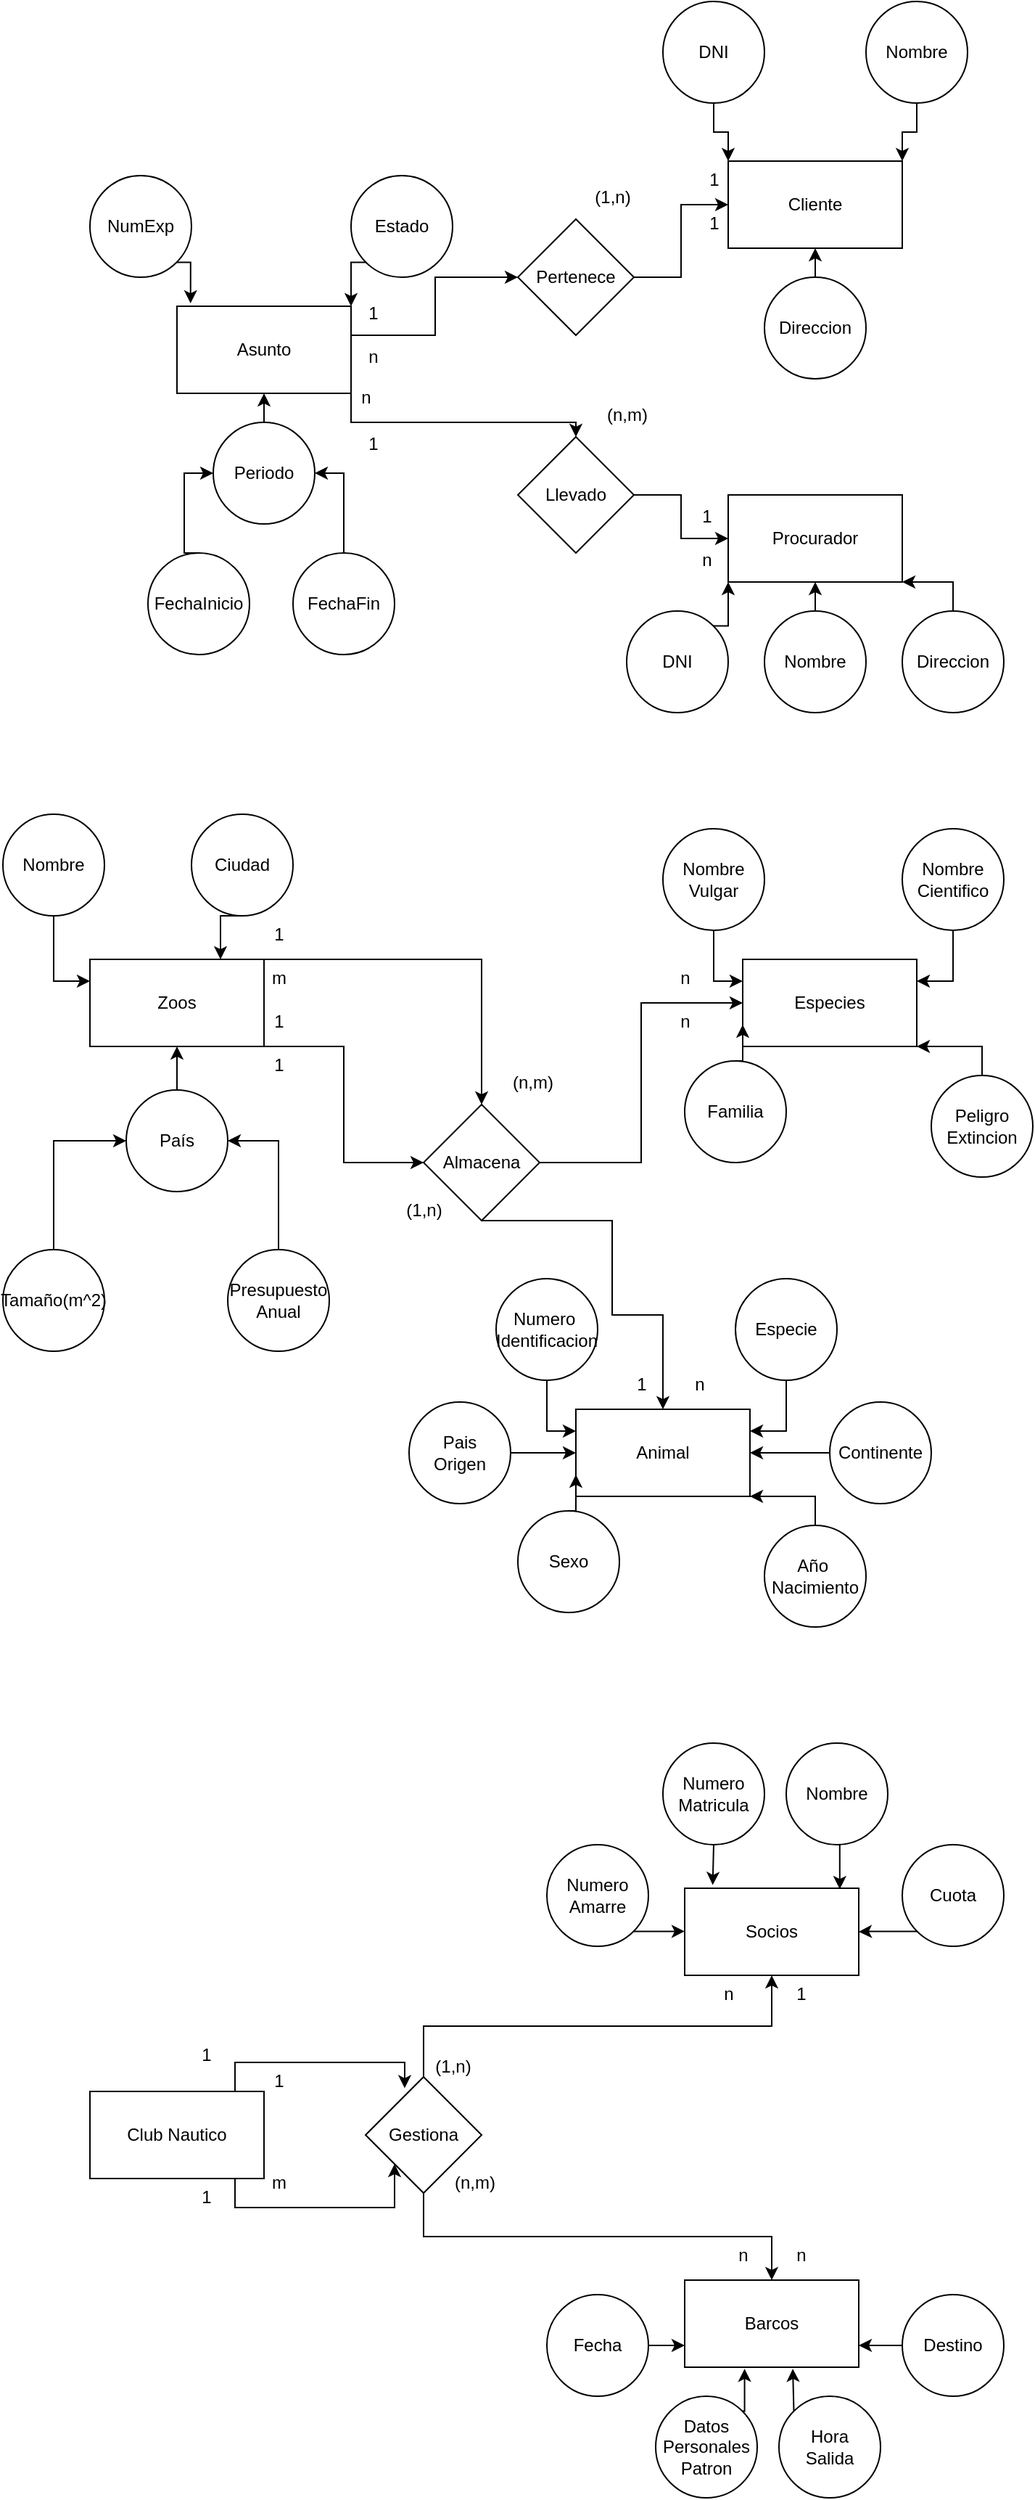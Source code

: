 <mxfile version="24.2.8" type="github">
  <diagram id="R2lEEEUBdFMjLlhIrx00" name="Page-1">
    <mxGraphModel dx="1134" dy="637" grid="1" gridSize="10" guides="1" tooltips="1" connect="1" arrows="1" fold="1" page="1" pageScale="1" pageWidth="850" pageHeight="1100" math="0" shadow="0" extFonts="Permanent Marker^https://fonts.googleapis.com/css?family=Permanent+Marker">
      <root>
        <mxCell id="0" />
        <mxCell id="1" parent="0" />
        <mxCell id="bKb1I-l-ZIBgJFh0W5d2-25" style="edgeStyle=orthogonalEdgeStyle;rounded=0;orthogonalLoop=1;jettySize=auto;html=1;exitX=0;exitY=1;exitDx=0;exitDy=0;entryX=1;entryY=0;entryDx=0;entryDy=0;" edge="1" parent="1" source="bKb1I-l-ZIBgJFh0W5d2-12" target="bKb1I-l-ZIBgJFh0W5d2-16">
          <mxGeometry relative="1" as="geometry" />
        </mxCell>
        <mxCell id="bKb1I-l-ZIBgJFh0W5d2-12" value="Estado" style="ellipse;whiteSpace=wrap;html=1;aspect=fixed;" vertex="1" parent="1">
          <mxGeometry x="270" y="170" width="70" height="70" as="geometry" />
        </mxCell>
        <mxCell id="bKb1I-l-ZIBgJFh0W5d2-13" value="NumExp" style="ellipse;whiteSpace=wrap;html=1;aspect=fixed;" vertex="1" parent="1">
          <mxGeometry x="90" y="170" width="70" height="70" as="geometry" />
        </mxCell>
        <mxCell id="bKb1I-l-ZIBgJFh0W5d2-14" value="FechaFin" style="ellipse;whiteSpace=wrap;html=1;aspect=fixed;" vertex="1" parent="1">
          <mxGeometry x="230" y="430" width="70" height="70" as="geometry" />
        </mxCell>
        <mxCell id="bKb1I-l-ZIBgJFh0W5d2-56" style="edgeStyle=orthogonalEdgeStyle;rounded=0;orthogonalLoop=1;jettySize=auto;html=1;exitX=0.5;exitY=0;exitDx=0;exitDy=0;entryX=0;entryY=0.5;entryDx=0;entryDy=0;" edge="1" parent="1" source="bKb1I-l-ZIBgJFh0W5d2-15" target="bKb1I-l-ZIBgJFh0W5d2-54">
          <mxGeometry relative="1" as="geometry">
            <Array as="points">
              <mxPoint x="155" y="430" />
              <mxPoint x="155" y="375" />
            </Array>
          </mxGeometry>
        </mxCell>
        <mxCell id="bKb1I-l-ZIBgJFh0W5d2-15" value="FechaInicio" style="ellipse;whiteSpace=wrap;html=1;aspect=fixed;" vertex="1" parent="1">
          <mxGeometry x="130" y="430" width="70" height="70" as="geometry" />
        </mxCell>
        <mxCell id="bKb1I-l-ZIBgJFh0W5d2-40" style="edgeStyle=orthogonalEdgeStyle;rounded=0;orthogonalLoop=1;jettySize=auto;html=1;exitX=1;exitY=0.5;exitDx=0;exitDy=0;entryX=0;entryY=0.5;entryDx=0;entryDy=0;" edge="1" parent="1" target="bKb1I-l-ZIBgJFh0W5d2-17">
          <mxGeometry relative="1" as="geometry">
            <mxPoint x="270" y="300.0" as="sourcePoint" />
            <mxPoint x="385.0" y="250.0" as="targetPoint" />
            <Array as="points">
              <mxPoint x="270" y="280" />
              <mxPoint x="328" y="280" />
              <mxPoint x="328" y="240" />
            </Array>
          </mxGeometry>
        </mxCell>
        <mxCell id="bKb1I-l-ZIBgJFh0W5d2-65" style="edgeStyle=orthogonalEdgeStyle;rounded=0;orthogonalLoop=1;jettySize=auto;html=1;exitX=1;exitY=1;exitDx=0;exitDy=0;entryX=0.5;entryY=0;entryDx=0;entryDy=0;" edge="1" parent="1" source="bKb1I-l-ZIBgJFh0W5d2-16" target="bKb1I-l-ZIBgJFh0W5d2-42">
          <mxGeometry relative="1" as="geometry">
            <Array as="points">
              <mxPoint x="270" y="340" />
              <mxPoint x="425" y="340" />
            </Array>
          </mxGeometry>
        </mxCell>
        <mxCell id="bKb1I-l-ZIBgJFh0W5d2-16" value="Asunto" style="rounded=0;whiteSpace=wrap;html=1;" vertex="1" parent="1">
          <mxGeometry x="150" y="260" width="120" height="60" as="geometry" />
        </mxCell>
        <mxCell id="bKb1I-l-ZIBgJFh0W5d2-41" style="edgeStyle=orthogonalEdgeStyle;rounded=0;orthogonalLoop=1;jettySize=auto;html=1;exitX=1;exitY=0.5;exitDx=0;exitDy=0;entryX=0;entryY=0.5;entryDx=0;entryDy=0;" edge="1" parent="1" source="bKb1I-l-ZIBgJFh0W5d2-17" target="bKb1I-l-ZIBgJFh0W5d2-18">
          <mxGeometry relative="1" as="geometry" />
        </mxCell>
        <mxCell id="bKb1I-l-ZIBgJFh0W5d2-17" value="Pertenece" style="rhombus;whiteSpace=wrap;html=1;" vertex="1" parent="1">
          <mxGeometry x="385" y="200" width="80" height="80" as="geometry" />
        </mxCell>
        <mxCell id="bKb1I-l-ZIBgJFh0W5d2-18" value="Cliente" style="rounded=0;whiteSpace=wrap;html=1;" vertex="1" parent="1">
          <mxGeometry x="530" y="160" width="120" height="60" as="geometry" />
        </mxCell>
        <mxCell id="bKb1I-l-ZIBgJFh0W5d2-28" style="edgeStyle=orthogonalEdgeStyle;rounded=0;orthogonalLoop=1;jettySize=auto;html=1;exitX=0.5;exitY=0;exitDx=0;exitDy=0;entryX=0.5;entryY=1;entryDx=0;entryDy=0;" edge="1" parent="1" source="bKb1I-l-ZIBgJFh0W5d2-19" target="bKb1I-l-ZIBgJFh0W5d2-18">
          <mxGeometry relative="1" as="geometry" />
        </mxCell>
        <mxCell id="bKb1I-l-ZIBgJFh0W5d2-19" value="Direccion" style="ellipse;whiteSpace=wrap;html=1;aspect=fixed;" vertex="1" parent="1">
          <mxGeometry x="555" y="240" width="70" height="70" as="geometry" />
        </mxCell>
        <mxCell id="bKb1I-l-ZIBgJFh0W5d2-29" style="edgeStyle=orthogonalEdgeStyle;rounded=0;orthogonalLoop=1;jettySize=auto;html=1;exitX=0.5;exitY=1;exitDx=0;exitDy=0;entryX=1;entryY=0;entryDx=0;entryDy=0;" edge="1" parent="1" source="bKb1I-l-ZIBgJFh0W5d2-20" target="bKb1I-l-ZIBgJFh0W5d2-18">
          <mxGeometry relative="1" as="geometry" />
        </mxCell>
        <mxCell id="bKb1I-l-ZIBgJFh0W5d2-20" value="Nombre" style="ellipse;whiteSpace=wrap;html=1;aspect=fixed;" vertex="1" parent="1">
          <mxGeometry x="625" y="50" width="70" height="70" as="geometry" />
        </mxCell>
        <mxCell id="bKb1I-l-ZIBgJFh0W5d2-30" style="edgeStyle=orthogonalEdgeStyle;rounded=0;orthogonalLoop=1;jettySize=auto;html=1;exitX=0.5;exitY=1;exitDx=0;exitDy=0;entryX=0;entryY=0;entryDx=0;entryDy=0;" edge="1" parent="1" source="bKb1I-l-ZIBgJFh0W5d2-21" target="bKb1I-l-ZIBgJFh0W5d2-18">
          <mxGeometry relative="1" as="geometry" />
        </mxCell>
        <mxCell id="bKb1I-l-ZIBgJFh0W5d2-21" value="DNI" style="ellipse;whiteSpace=wrap;html=1;aspect=fixed;" vertex="1" parent="1">
          <mxGeometry x="485" y="50" width="70" height="70" as="geometry" />
        </mxCell>
        <mxCell id="bKb1I-l-ZIBgJFh0W5d2-22" style="edgeStyle=orthogonalEdgeStyle;rounded=0;orthogonalLoop=1;jettySize=auto;html=1;exitX=1;exitY=1;exitDx=0;exitDy=0;entryX=0.078;entryY=-0.033;entryDx=0;entryDy=0;entryPerimeter=0;" edge="1" parent="1" source="bKb1I-l-ZIBgJFh0W5d2-13" target="bKb1I-l-ZIBgJFh0W5d2-16">
          <mxGeometry relative="1" as="geometry" />
        </mxCell>
        <mxCell id="bKb1I-l-ZIBgJFh0W5d2-45" style="edgeStyle=orthogonalEdgeStyle;rounded=0;orthogonalLoop=1;jettySize=auto;html=1;exitX=1;exitY=0.5;exitDx=0;exitDy=0;entryX=0;entryY=0.5;entryDx=0;entryDy=0;" edge="1" parent="1" source="bKb1I-l-ZIBgJFh0W5d2-42" target="bKb1I-l-ZIBgJFh0W5d2-44">
          <mxGeometry relative="1" as="geometry" />
        </mxCell>
        <mxCell id="bKb1I-l-ZIBgJFh0W5d2-42" value="Llevado" style="rhombus;whiteSpace=wrap;html=1;" vertex="1" parent="1">
          <mxGeometry x="385" y="350" width="80" height="80" as="geometry" />
        </mxCell>
        <mxCell id="bKb1I-l-ZIBgJFh0W5d2-44" value="Procurador" style="rounded=0;whiteSpace=wrap;html=1;" vertex="1" parent="1">
          <mxGeometry x="530" y="390" width="120" height="60" as="geometry" />
        </mxCell>
        <mxCell id="bKb1I-l-ZIBgJFh0W5d2-49" style="edgeStyle=orthogonalEdgeStyle;rounded=0;orthogonalLoop=1;jettySize=auto;html=1;exitX=1;exitY=0;exitDx=0;exitDy=0;entryX=0;entryY=1;entryDx=0;entryDy=0;" edge="1" parent="1" source="bKb1I-l-ZIBgJFh0W5d2-46" target="bKb1I-l-ZIBgJFh0W5d2-44">
          <mxGeometry relative="1" as="geometry" />
        </mxCell>
        <mxCell id="bKb1I-l-ZIBgJFh0W5d2-46" value="DNI" style="ellipse;whiteSpace=wrap;html=1;aspect=fixed;" vertex="1" parent="1">
          <mxGeometry x="460" y="470" width="70" height="70" as="geometry" />
        </mxCell>
        <mxCell id="bKb1I-l-ZIBgJFh0W5d2-50" style="edgeStyle=orthogonalEdgeStyle;rounded=0;orthogonalLoop=1;jettySize=auto;html=1;exitX=0.5;exitY=0;exitDx=0;exitDy=0;entryX=0.5;entryY=1;entryDx=0;entryDy=0;" edge="1" parent="1" source="bKb1I-l-ZIBgJFh0W5d2-47" target="bKb1I-l-ZIBgJFh0W5d2-44">
          <mxGeometry relative="1" as="geometry" />
        </mxCell>
        <mxCell id="bKb1I-l-ZIBgJFh0W5d2-47" value="Nombre" style="ellipse;whiteSpace=wrap;html=1;aspect=fixed;" vertex="1" parent="1">
          <mxGeometry x="555" y="470" width="70" height="70" as="geometry" />
        </mxCell>
        <mxCell id="bKb1I-l-ZIBgJFh0W5d2-52" style="edgeStyle=orthogonalEdgeStyle;rounded=0;orthogonalLoop=1;jettySize=auto;html=1;exitX=0.5;exitY=0;exitDx=0;exitDy=0;entryX=1;entryY=1;entryDx=0;entryDy=0;" edge="1" parent="1" source="bKb1I-l-ZIBgJFh0W5d2-48" target="bKb1I-l-ZIBgJFh0W5d2-44">
          <mxGeometry relative="1" as="geometry" />
        </mxCell>
        <mxCell id="bKb1I-l-ZIBgJFh0W5d2-48" value="Direccion" style="ellipse;whiteSpace=wrap;html=1;aspect=fixed;" vertex="1" parent="1">
          <mxGeometry x="650" y="470" width="70" height="70" as="geometry" />
        </mxCell>
        <mxCell id="bKb1I-l-ZIBgJFh0W5d2-58" style="edgeStyle=orthogonalEdgeStyle;rounded=0;orthogonalLoop=1;jettySize=auto;html=1;exitX=0.5;exitY=0;exitDx=0;exitDy=0;entryX=0.5;entryY=1;entryDx=0;entryDy=0;" edge="1" parent="1" source="bKb1I-l-ZIBgJFh0W5d2-54" target="bKb1I-l-ZIBgJFh0W5d2-16">
          <mxGeometry relative="1" as="geometry" />
        </mxCell>
        <mxCell id="bKb1I-l-ZIBgJFh0W5d2-54" value="Periodo" style="ellipse;whiteSpace=wrap;html=1;aspect=fixed;" vertex="1" parent="1">
          <mxGeometry x="175" y="340" width="70" height="70" as="geometry" />
        </mxCell>
        <mxCell id="bKb1I-l-ZIBgJFh0W5d2-55" style="edgeStyle=orthogonalEdgeStyle;rounded=0;orthogonalLoop=1;jettySize=auto;html=1;exitX=0.5;exitY=0;exitDx=0;exitDy=0;entryX=1;entryY=0.5;entryDx=0;entryDy=0;" edge="1" parent="1" source="bKb1I-l-ZIBgJFh0W5d2-14" target="bKb1I-l-ZIBgJFh0W5d2-54">
          <mxGeometry relative="1" as="geometry" />
        </mxCell>
        <mxCell id="bKb1I-l-ZIBgJFh0W5d2-59" value="1" style="text;html=1;align=center;verticalAlign=middle;resizable=0;points=[];autosize=1;strokeColor=none;fillColor=none;" vertex="1" parent="1">
          <mxGeometry x="270" y="250" width="30" height="30" as="geometry" />
        </mxCell>
        <mxCell id="bKb1I-l-ZIBgJFh0W5d2-60" value="1" style="text;html=1;align=center;verticalAlign=middle;resizable=0;points=[];autosize=1;strokeColor=none;fillColor=none;" vertex="1" parent="1">
          <mxGeometry x="505" y="158" width="30" height="30" as="geometry" />
        </mxCell>
        <mxCell id="bKb1I-l-ZIBgJFh0W5d2-61" value="1" style="text;html=1;align=center;verticalAlign=middle;resizable=0;points=[];autosize=1;strokeColor=none;fillColor=none;" vertex="1" parent="1">
          <mxGeometry x="270" y="340" width="30" height="30" as="geometry" />
        </mxCell>
        <mxCell id="bKb1I-l-ZIBgJFh0W5d2-62" value="n" style="text;html=1;align=center;verticalAlign=middle;resizable=0;points=[];autosize=1;strokeColor=none;fillColor=none;" vertex="1" parent="1">
          <mxGeometry x="500" y="420" width="30" height="30" as="geometry" />
        </mxCell>
        <mxCell id="bKb1I-l-ZIBgJFh0W5d2-67" value="1" style="text;html=1;align=center;verticalAlign=middle;resizable=0;points=[];autosize=1;strokeColor=none;fillColor=none;" vertex="1" parent="1">
          <mxGeometry x="500" y="390" width="30" height="30" as="geometry" />
        </mxCell>
        <mxCell id="bKb1I-l-ZIBgJFh0W5d2-68" value="n" style="text;html=1;align=center;verticalAlign=middle;resizable=0;points=[];autosize=1;strokeColor=none;fillColor=none;" vertex="1" parent="1">
          <mxGeometry x="265" y="308" width="30" height="30" as="geometry" />
        </mxCell>
        <mxCell id="bKb1I-l-ZIBgJFh0W5d2-69" value="(n,m)" style="text;html=1;align=center;verticalAlign=middle;resizable=0;points=[];autosize=1;strokeColor=none;fillColor=none;" vertex="1" parent="1">
          <mxGeometry x="435" y="320" width="50" height="30" as="geometry" />
        </mxCell>
        <mxCell id="bKb1I-l-ZIBgJFh0W5d2-71" value="1" style="text;html=1;align=center;verticalAlign=middle;resizable=0;points=[];autosize=1;strokeColor=none;fillColor=none;" vertex="1" parent="1">
          <mxGeometry x="505" y="188" width="30" height="30" as="geometry" />
        </mxCell>
        <mxCell id="bKb1I-l-ZIBgJFh0W5d2-73" value="n" style="text;html=1;align=center;verticalAlign=middle;resizable=0;points=[];autosize=1;strokeColor=none;fillColor=none;" vertex="1" parent="1">
          <mxGeometry x="270" y="280" width="30" height="30" as="geometry" />
        </mxCell>
        <mxCell id="bKb1I-l-ZIBgJFh0W5d2-74" value="(1,n)" style="text;html=1;align=center;verticalAlign=middle;resizable=0;points=[];autosize=1;strokeColor=none;fillColor=none;" vertex="1" parent="1">
          <mxGeometry x="425" y="170" width="50" height="30" as="geometry" />
        </mxCell>
        <mxCell id="bKb1I-l-ZIBgJFh0W5d2-98" style="edgeStyle=orthogonalEdgeStyle;rounded=0;orthogonalLoop=1;jettySize=auto;html=1;exitX=1;exitY=0.5;exitDx=0;exitDy=0;entryX=0.5;entryY=0;entryDx=0;entryDy=0;" edge="1" parent="1" target="bKb1I-l-ZIBgJFh0W5d2-87">
          <mxGeometry relative="1" as="geometry">
            <mxPoint x="210" y="720" as="sourcePoint" />
            <mxPoint x="360" y="790" as="targetPoint" />
            <Array as="points">
              <mxPoint x="210" y="710" />
              <mxPoint x="360" y="710" />
            </Array>
          </mxGeometry>
        </mxCell>
        <mxCell id="bKb1I-l-ZIBgJFh0W5d2-109" style="edgeStyle=orthogonalEdgeStyle;rounded=0;orthogonalLoop=1;jettySize=auto;html=1;exitX=1;exitY=0.75;exitDx=0;exitDy=0;entryX=0;entryY=0.5;entryDx=0;entryDy=0;" edge="1" parent="1" target="bKb1I-l-ZIBgJFh0W5d2-87">
          <mxGeometry relative="1" as="geometry">
            <mxPoint x="210" y="770" as="sourcePoint" />
            <mxPoint x="340" y="845" as="targetPoint" />
            <Array as="points">
              <mxPoint x="265" y="770" />
              <mxPoint x="265" y="850" />
            </Array>
          </mxGeometry>
        </mxCell>
        <mxCell id="bKb1I-l-ZIBgJFh0W5d2-75" value="Zoos" style="rounded=0;whiteSpace=wrap;html=1;" vertex="1" parent="1">
          <mxGeometry x="90" y="710" width="120" height="60" as="geometry" />
        </mxCell>
        <mxCell id="bKb1I-l-ZIBgJFh0W5d2-82" style="edgeStyle=orthogonalEdgeStyle;rounded=0;orthogonalLoop=1;jettySize=auto;html=1;exitX=0.5;exitY=0;exitDx=0;exitDy=0;entryX=0.5;entryY=1;entryDx=0;entryDy=0;" edge="1" parent="1" source="bKb1I-l-ZIBgJFh0W5d2-77" target="bKb1I-l-ZIBgJFh0W5d2-75">
          <mxGeometry relative="1" as="geometry" />
        </mxCell>
        <mxCell id="bKb1I-l-ZIBgJFh0W5d2-77" value="País" style="ellipse;whiteSpace=wrap;html=1;aspect=fixed;" vertex="1" parent="1">
          <mxGeometry x="115" y="800" width="70" height="70" as="geometry" />
        </mxCell>
        <mxCell id="bKb1I-l-ZIBgJFh0W5d2-84" style="edgeStyle=orthogonalEdgeStyle;rounded=0;orthogonalLoop=1;jettySize=auto;html=1;exitX=0.5;exitY=0;exitDx=0;exitDy=0;entryX=0;entryY=0.5;entryDx=0;entryDy=0;" edge="1" parent="1" source="bKb1I-l-ZIBgJFh0W5d2-78" target="bKb1I-l-ZIBgJFh0W5d2-77">
          <mxGeometry relative="1" as="geometry" />
        </mxCell>
        <mxCell id="bKb1I-l-ZIBgJFh0W5d2-78" value="Tamaño(m^2)" style="ellipse;whiteSpace=wrap;html=1;aspect=fixed;" vertex="1" parent="1">
          <mxGeometry x="30" y="910" width="70" height="70" as="geometry" />
        </mxCell>
        <mxCell id="bKb1I-l-ZIBgJFh0W5d2-85" style="edgeStyle=orthogonalEdgeStyle;rounded=0;orthogonalLoop=1;jettySize=auto;html=1;exitX=0.5;exitY=1;exitDx=0;exitDy=0;entryX=0;entryY=0.25;entryDx=0;entryDy=0;" edge="1" parent="1" source="bKb1I-l-ZIBgJFh0W5d2-79" target="bKb1I-l-ZIBgJFh0W5d2-75">
          <mxGeometry relative="1" as="geometry" />
        </mxCell>
        <mxCell id="bKb1I-l-ZIBgJFh0W5d2-79" value="Nombre" style="ellipse;whiteSpace=wrap;html=1;aspect=fixed;" vertex="1" parent="1">
          <mxGeometry x="30" y="610" width="70" height="70" as="geometry" />
        </mxCell>
        <mxCell id="bKb1I-l-ZIBgJFh0W5d2-111" style="edgeStyle=orthogonalEdgeStyle;rounded=0;orthogonalLoop=1;jettySize=auto;html=1;exitX=0.5;exitY=1;exitDx=0;exitDy=0;entryX=0.75;entryY=0;entryDx=0;entryDy=0;" edge="1" parent="1" source="bKb1I-l-ZIBgJFh0W5d2-80" target="bKb1I-l-ZIBgJFh0W5d2-75">
          <mxGeometry relative="1" as="geometry" />
        </mxCell>
        <mxCell id="bKb1I-l-ZIBgJFh0W5d2-80" value="Ciudad" style="ellipse;whiteSpace=wrap;html=1;aspect=fixed;" vertex="1" parent="1">
          <mxGeometry x="160" y="610" width="70" height="70" as="geometry" />
        </mxCell>
        <mxCell id="bKb1I-l-ZIBgJFh0W5d2-83" style="edgeStyle=orthogonalEdgeStyle;rounded=0;orthogonalLoop=1;jettySize=auto;html=1;exitX=0.5;exitY=0;exitDx=0;exitDy=0;entryX=1;entryY=0.5;entryDx=0;entryDy=0;" edge="1" parent="1" source="bKb1I-l-ZIBgJFh0W5d2-81" target="bKb1I-l-ZIBgJFh0W5d2-77">
          <mxGeometry relative="1" as="geometry" />
        </mxCell>
        <mxCell id="bKb1I-l-ZIBgJFh0W5d2-81" value="Presupuesto&lt;div&gt;Anual&lt;/div&gt;" style="ellipse;whiteSpace=wrap;html=1;aspect=fixed;" vertex="1" parent="1">
          <mxGeometry x="185" y="910" width="70" height="70" as="geometry" />
        </mxCell>
        <mxCell id="bKb1I-l-ZIBgJFh0W5d2-99" style="edgeStyle=orthogonalEdgeStyle;rounded=0;orthogonalLoop=1;jettySize=auto;html=1;exitX=1;exitY=0.5;exitDx=0;exitDy=0;entryX=0;entryY=0.5;entryDx=0;entryDy=0;" edge="1" parent="1" source="bKb1I-l-ZIBgJFh0W5d2-87" target="bKb1I-l-ZIBgJFh0W5d2-88">
          <mxGeometry relative="1" as="geometry" />
        </mxCell>
        <mxCell id="bKb1I-l-ZIBgJFh0W5d2-112" style="edgeStyle=orthogonalEdgeStyle;rounded=0;orthogonalLoop=1;jettySize=auto;html=1;exitX=0.5;exitY=1;exitDx=0;exitDy=0;entryX=0.5;entryY=0;entryDx=0;entryDy=0;" edge="1" parent="1" source="bKb1I-l-ZIBgJFh0W5d2-87" target="bKb1I-l-ZIBgJFh0W5d2-100">
          <mxGeometry relative="1" as="geometry">
            <Array as="points">
              <mxPoint x="450" y="890" />
              <mxPoint x="450" y="955" />
              <mxPoint x="485" y="955" />
            </Array>
          </mxGeometry>
        </mxCell>
        <mxCell id="bKb1I-l-ZIBgJFh0W5d2-87" value="Almacena" style="rhombus;whiteSpace=wrap;html=1;" vertex="1" parent="1">
          <mxGeometry x="320" y="810" width="80" height="80" as="geometry" />
        </mxCell>
        <mxCell id="bKb1I-l-ZIBgJFh0W5d2-88" value="Especies" style="rounded=0;whiteSpace=wrap;html=1;" vertex="1" parent="1">
          <mxGeometry x="540" y="710" width="120" height="60" as="geometry" />
        </mxCell>
        <mxCell id="bKb1I-l-ZIBgJFh0W5d2-95" style="edgeStyle=orthogonalEdgeStyle;rounded=0;orthogonalLoop=1;jettySize=auto;html=1;exitX=0.5;exitY=0;exitDx=0;exitDy=0;entryX=1;entryY=1;entryDx=0;entryDy=0;" edge="1" parent="1" source="bKb1I-l-ZIBgJFh0W5d2-89" target="bKb1I-l-ZIBgJFh0W5d2-88">
          <mxGeometry relative="1" as="geometry" />
        </mxCell>
        <mxCell id="bKb1I-l-ZIBgJFh0W5d2-89" value="Peligro&lt;div&gt;Extincion&lt;/div&gt;" style="ellipse;whiteSpace=wrap;html=1;aspect=fixed;" vertex="1" parent="1">
          <mxGeometry x="670" y="790" width="70" height="70" as="geometry" />
        </mxCell>
        <mxCell id="bKb1I-l-ZIBgJFh0W5d2-96" style="edgeStyle=orthogonalEdgeStyle;rounded=0;orthogonalLoop=1;jettySize=auto;html=1;exitX=0.5;exitY=0;exitDx=0;exitDy=0;entryX=0;entryY=0.75;entryDx=0;entryDy=0;" edge="1" parent="1" source="bKb1I-l-ZIBgJFh0W5d2-90" target="bKb1I-l-ZIBgJFh0W5d2-88">
          <mxGeometry relative="1" as="geometry" />
        </mxCell>
        <mxCell id="bKb1I-l-ZIBgJFh0W5d2-90" value="Familia" style="ellipse;whiteSpace=wrap;html=1;aspect=fixed;" vertex="1" parent="1">
          <mxGeometry x="500" y="780" width="70" height="70" as="geometry" />
        </mxCell>
        <mxCell id="bKb1I-l-ZIBgJFh0W5d2-94" style="edgeStyle=orthogonalEdgeStyle;rounded=0;orthogonalLoop=1;jettySize=auto;html=1;exitX=0.5;exitY=1;exitDx=0;exitDy=0;entryX=1;entryY=0.25;entryDx=0;entryDy=0;" edge="1" parent="1" source="bKb1I-l-ZIBgJFh0W5d2-91" target="bKb1I-l-ZIBgJFh0W5d2-88">
          <mxGeometry relative="1" as="geometry" />
        </mxCell>
        <mxCell id="bKb1I-l-ZIBgJFh0W5d2-91" value="Nombre&lt;div&gt;Cientifico&lt;/div&gt;" style="ellipse;whiteSpace=wrap;html=1;aspect=fixed;" vertex="1" parent="1">
          <mxGeometry x="650" y="620" width="70" height="70" as="geometry" />
        </mxCell>
        <mxCell id="bKb1I-l-ZIBgJFh0W5d2-93" style="edgeStyle=orthogonalEdgeStyle;rounded=0;orthogonalLoop=1;jettySize=auto;html=1;exitX=0.5;exitY=1;exitDx=0;exitDy=0;entryX=0;entryY=0.25;entryDx=0;entryDy=0;" edge="1" parent="1" source="bKb1I-l-ZIBgJFh0W5d2-92" target="bKb1I-l-ZIBgJFh0W5d2-88">
          <mxGeometry relative="1" as="geometry" />
        </mxCell>
        <mxCell id="bKb1I-l-ZIBgJFh0W5d2-92" value="Nombre&lt;div&gt;Vulgar&lt;/div&gt;" style="ellipse;whiteSpace=wrap;html=1;aspect=fixed;" vertex="1" parent="1">
          <mxGeometry x="485" y="620" width="70" height="70" as="geometry" />
        </mxCell>
        <mxCell id="bKb1I-l-ZIBgJFh0W5d2-100" value="Animal" style="rounded=0;whiteSpace=wrap;html=1;" vertex="1" parent="1">
          <mxGeometry x="425" y="1020" width="120" height="60" as="geometry" />
        </mxCell>
        <mxCell id="bKb1I-l-ZIBgJFh0W5d2-101" style="edgeStyle=orthogonalEdgeStyle;rounded=0;orthogonalLoop=1;jettySize=auto;html=1;exitX=0.5;exitY=0;exitDx=0;exitDy=0;entryX=1;entryY=1;entryDx=0;entryDy=0;" edge="1" parent="1" source="bKb1I-l-ZIBgJFh0W5d2-102" target="bKb1I-l-ZIBgJFh0W5d2-100">
          <mxGeometry relative="1" as="geometry" />
        </mxCell>
        <mxCell id="bKb1I-l-ZIBgJFh0W5d2-102" value="Año&amp;nbsp;&lt;div&gt;Nacimiento&lt;/div&gt;" style="ellipse;whiteSpace=wrap;html=1;aspect=fixed;" vertex="1" parent="1">
          <mxGeometry x="555" y="1100" width="70" height="70" as="geometry" />
        </mxCell>
        <mxCell id="bKb1I-l-ZIBgJFh0W5d2-103" style="edgeStyle=orthogonalEdgeStyle;rounded=0;orthogonalLoop=1;jettySize=auto;html=1;exitX=0.5;exitY=0;exitDx=0;exitDy=0;entryX=0;entryY=0.75;entryDx=0;entryDy=0;" edge="1" parent="1" source="bKb1I-l-ZIBgJFh0W5d2-104" target="bKb1I-l-ZIBgJFh0W5d2-100">
          <mxGeometry relative="1" as="geometry" />
        </mxCell>
        <mxCell id="bKb1I-l-ZIBgJFh0W5d2-104" value="Sexo" style="ellipse;whiteSpace=wrap;html=1;aspect=fixed;" vertex="1" parent="1">
          <mxGeometry x="385" y="1090" width="70" height="70" as="geometry" />
        </mxCell>
        <mxCell id="bKb1I-l-ZIBgJFh0W5d2-105" style="edgeStyle=orthogonalEdgeStyle;rounded=0;orthogonalLoop=1;jettySize=auto;html=1;exitX=0.5;exitY=1;exitDx=0;exitDy=0;entryX=1;entryY=0.25;entryDx=0;entryDy=0;" edge="1" parent="1" source="bKb1I-l-ZIBgJFh0W5d2-106" target="bKb1I-l-ZIBgJFh0W5d2-100">
          <mxGeometry relative="1" as="geometry" />
        </mxCell>
        <mxCell id="bKb1I-l-ZIBgJFh0W5d2-106" value="Especie" style="ellipse;whiteSpace=wrap;html=1;aspect=fixed;" vertex="1" parent="1">
          <mxGeometry x="535" y="930" width="70" height="70" as="geometry" />
        </mxCell>
        <mxCell id="bKb1I-l-ZIBgJFh0W5d2-107" style="edgeStyle=orthogonalEdgeStyle;rounded=0;orthogonalLoop=1;jettySize=auto;html=1;exitX=0.5;exitY=1;exitDx=0;exitDy=0;entryX=0;entryY=0.25;entryDx=0;entryDy=0;" edge="1" parent="1" source="bKb1I-l-ZIBgJFh0W5d2-108" target="bKb1I-l-ZIBgJFh0W5d2-100">
          <mxGeometry relative="1" as="geometry" />
        </mxCell>
        <mxCell id="bKb1I-l-ZIBgJFh0W5d2-108" value="Numero&amp;nbsp;&lt;div&gt;Identificacion&lt;/div&gt;" style="ellipse;whiteSpace=wrap;html=1;aspect=fixed;" vertex="1" parent="1">
          <mxGeometry x="370" y="930" width="70" height="70" as="geometry" />
        </mxCell>
        <mxCell id="bKb1I-l-ZIBgJFh0W5d2-116" style="edgeStyle=orthogonalEdgeStyle;rounded=0;orthogonalLoop=1;jettySize=auto;html=1;exitX=0;exitY=0.5;exitDx=0;exitDy=0;entryX=1;entryY=0.5;entryDx=0;entryDy=0;" edge="1" parent="1" source="bKb1I-l-ZIBgJFh0W5d2-113" target="bKb1I-l-ZIBgJFh0W5d2-100">
          <mxGeometry relative="1" as="geometry" />
        </mxCell>
        <mxCell id="bKb1I-l-ZIBgJFh0W5d2-113" value="Continente" style="ellipse;whiteSpace=wrap;html=1;aspect=fixed;" vertex="1" parent="1">
          <mxGeometry x="600" y="1015" width="70" height="70" as="geometry" />
        </mxCell>
        <mxCell id="bKb1I-l-ZIBgJFh0W5d2-115" style="edgeStyle=orthogonalEdgeStyle;rounded=0;orthogonalLoop=1;jettySize=auto;html=1;exitX=1;exitY=0.5;exitDx=0;exitDy=0;" edge="1" parent="1" source="bKb1I-l-ZIBgJFh0W5d2-114" target="bKb1I-l-ZIBgJFh0W5d2-100">
          <mxGeometry relative="1" as="geometry" />
        </mxCell>
        <mxCell id="bKb1I-l-ZIBgJFh0W5d2-114" value="Pais&lt;div&gt;Origen&lt;/div&gt;" style="ellipse;whiteSpace=wrap;html=1;aspect=fixed;" vertex="1" parent="1">
          <mxGeometry x="310" y="1015" width="70" height="70" as="geometry" />
        </mxCell>
        <mxCell id="bKb1I-l-ZIBgJFh0W5d2-144" style="edgeStyle=orthogonalEdgeStyle;rounded=0;orthogonalLoop=1;jettySize=auto;html=1;exitX=1;exitY=1;exitDx=0;exitDy=0;entryX=0;entryY=1;entryDx=0;entryDy=0;" edge="1" parent="1" source="bKb1I-l-ZIBgJFh0W5d2-117" target="bKb1I-l-ZIBgJFh0W5d2-129">
          <mxGeometry relative="1" as="geometry">
            <Array as="points">
              <mxPoint x="190" y="1550" />
              <mxPoint x="190" y="1570" />
              <mxPoint x="300" y="1570" />
            </Array>
          </mxGeometry>
        </mxCell>
        <mxCell id="bKb1I-l-ZIBgJFh0W5d2-117" value="Club Nautico" style="rounded=0;whiteSpace=wrap;html=1;" vertex="1" parent="1">
          <mxGeometry x="90" y="1490" width="120" height="60" as="geometry" />
        </mxCell>
        <mxCell id="bKb1I-l-ZIBgJFh0W5d2-118" value="1" style="text;html=1;align=center;verticalAlign=middle;resizable=0;points=[];autosize=1;strokeColor=none;fillColor=none;" vertex="1" parent="1">
          <mxGeometry x="205" y="738" width="30" height="30" as="geometry" />
        </mxCell>
        <mxCell id="bKb1I-l-ZIBgJFh0W5d2-119" value="n" style="text;html=1;align=center;verticalAlign=middle;resizable=0;points=[];autosize=1;strokeColor=none;fillColor=none;" vertex="1" parent="1">
          <mxGeometry x="495" y="988" width="30" height="30" as="geometry" />
        </mxCell>
        <mxCell id="bKb1I-l-ZIBgJFh0W5d2-120" value="1" style="text;html=1;align=center;verticalAlign=middle;resizable=0;points=[];autosize=1;strokeColor=none;fillColor=none;" vertex="1" parent="1">
          <mxGeometry x="455" y="988" width="30" height="30" as="geometry" />
        </mxCell>
        <mxCell id="bKb1I-l-ZIBgJFh0W5d2-121" value="1" style="text;html=1;align=center;verticalAlign=middle;resizable=0;points=[];autosize=1;strokeColor=none;fillColor=none;" vertex="1" parent="1">
          <mxGeometry x="205" y="768" width="30" height="30" as="geometry" />
        </mxCell>
        <mxCell id="bKb1I-l-ZIBgJFh0W5d2-122" value="1" style="text;html=1;align=center;verticalAlign=middle;resizable=0;points=[];autosize=1;strokeColor=none;fillColor=none;" vertex="1" parent="1">
          <mxGeometry x="205" y="678" width="30" height="30" as="geometry" />
        </mxCell>
        <mxCell id="bKb1I-l-ZIBgJFh0W5d2-123" value="n" style="text;html=1;align=center;verticalAlign=middle;resizable=0;points=[];autosize=1;strokeColor=none;fillColor=none;" vertex="1" parent="1">
          <mxGeometry x="485" y="708" width="30" height="30" as="geometry" />
        </mxCell>
        <mxCell id="bKb1I-l-ZIBgJFh0W5d2-124" value="n" style="text;html=1;align=center;verticalAlign=middle;resizable=0;points=[];autosize=1;strokeColor=none;fillColor=none;" vertex="1" parent="1">
          <mxGeometry x="485" y="738" width="30" height="30" as="geometry" />
        </mxCell>
        <mxCell id="bKb1I-l-ZIBgJFh0W5d2-125" value="m" style="text;html=1;align=center;verticalAlign=middle;resizable=0;points=[];autosize=1;strokeColor=none;fillColor=none;" vertex="1" parent="1">
          <mxGeometry x="205" y="708" width="30" height="30" as="geometry" />
        </mxCell>
        <mxCell id="bKb1I-l-ZIBgJFh0W5d2-126" value="(n,m)" style="text;html=1;align=center;verticalAlign=middle;resizable=0;points=[];autosize=1;strokeColor=none;fillColor=none;" vertex="1" parent="1">
          <mxGeometry x="370" y="780" width="50" height="30" as="geometry" />
        </mxCell>
        <mxCell id="bKb1I-l-ZIBgJFh0W5d2-127" value="(1,n)" style="text;html=1;align=center;verticalAlign=middle;resizable=0;points=[];autosize=1;strokeColor=none;fillColor=none;" vertex="1" parent="1">
          <mxGeometry x="295" y="868" width="50" height="30" as="geometry" />
        </mxCell>
        <mxCell id="bKb1I-l-ZIBgJFh0W5d2-128" value="Numero&lt;div&gt;Matricula&lt;/div&gt;" style="ellipse;whiteSpace=wrap;html=1;aspect=fixed;" vertex="1" parent="1">
          <mxGeometry x="485" y="1250" width="70" height="70" as="geometry" />
        </mxCell>
        <mxCell id="bKb1I-l-ZIBgJFh0W5d2-137" style="edgeStyle=orthogonalEdgeStyle;rounded=0;orthogonalLoop=1;jettySize=auto;html=1;exitX=0.5;exitY=1;exitDx=0;exitDy=0;entryX=0.5;entryY=0;entryDx=0;entryDy=0;" edge="1" parent="1" source="bKb1I-l-ZIBgJFh0W5d2-129" target="bKb1I-l-ZIBgJFh0W5d2-135">
          <mxGeometry relative="1" as="geometry" />
        </mxCell>
        <mxCell id="bKb1I-l-ZIBgJFh0W5d2-138" style="edgeStyle=orthogonalEdgeStyle;rounded=0;orthogonalLoop=1;jettySize=auto;html=1;exitX=0.5;exitY=0;exitDx=0;exitDy=0;entryX=0.5;entryY=1;entryDx=0;entryDy=0;" edge="1" parent="1" source="bKb1I-l-ZIBgJFh0W5d2-129" target="bKb1I-l-ZIBgJFh0W5d2-130">
          <mxGeometry relative="1" as="geometry" />
        </mxCell>
        <mxCell id="bKb1I-l-ZIBgJFh0W5d2-129" value="Gestiona" style="rhombus;whiteSpace=wrap;html=1;" vertex="1" parent="1">
          <mxGeometry x="280" y="1480" width="80" height="80" as="geometry" />
        </mxCell>
        <mxCell id="bKb1I-l-ZIBgJFh0W5d2-130" value="Socios" style="rounded=0;whiteSpace=wrap;html=1;" vertex="1" parent="1">
          <mxGeometry x="500" y="1350" width="120" height="60" as="geometry" />
        </mxCell>
        <mxCell id="bKb1I-l-ZIBgJFh0W5d2-133" value="Nombre" style="ellipse;whiteSpace=wrap;html=1;aspect=fixed;" vertex="1" parent="1">
          <mxGeometry x="570" y="1250" width="70" height="70" as="geometry" />
        </mxCell>
        <mxCell id="bKb1I-l-ZIBgJFh0W5d2-135" value="Barcos" style="rounded=0;whiteSpace=wrap;html=1;" vertex="1" parent="1">
          <mxGeometry x="500" y="1620" width="120" height="60" as="geometry" />
        </mxCell>
        <mxCell id="bKb1I-l-ZIBgJFh0W5d2-143" style="edgeStyle=orthogonalEdgeStyle;rounded=0;orthogonalLoop=1;jettySize=auto;html=1;exitX=1;exitY=0;exitDx=0;exitDy=0;entryX=0.337;entryY=0.097;entryDx=0;entryDy=0;entryPerimeter=0;" edge="1" parent="1" source="bKb1I-l-ZIBgJFh0W5d2-117" target="bKb1I-l-ZIBgJFh0W5d2-129">
          <mxGeometry relative="1" as="geometry">
            <Array as="points">
              <mxPoint x="190" y="1490" />
              <mxPoint x="190" y="1470" />
              <mxPoint x="307" y="1470" />
            </Array>
          </mxGeometry>
        </mxCell>
        <mxCell id="bKb1I-l-ZIBgJFh0W5d2-153" style="edgeStyle=orthogonalEdgeStyle;rounded=0;orthogonalLoop=1;jettySize=auto;html=1;exitX=1;exitY=1;exitDx=0;exitDy=0;entryX=0;entryY=0.5;entryDx=0;entryDy=0;" edge="1" parent="1" source="bKb1I-l-ZIBgJFh0W5d2-146" target="bKb1I-l-ZIBgJFh0W5d2-130">
          <mxGeometry relative="1" as="geometry" />
        </mxCell>
        <mxCell id="bKb1I-l-ZIBgJFh0W5d2-146" value="Numero&lt;div&gt;Amarre&lt;/div&gt;" style="ellipse;whiteSpace=wrap;html=1;aspect=fixed;" vertex="1" parent="1">
          <mxGeometry x="405" y="1320" width="70" height="70" as="geometry" />
        </mxCell>
        <mxCell id="bKb1I-l-ZIBgJFh0W5d2-152" style="edgeStyle=orthogonalEdgeStyle;rounded=0;orthogonalLoop=1;jettySize=auto;html=1;exitX=0;exitY=1;exitDx=0;exitDy=0;entryX=1;entryY=0.5;entryDx=0;entryDy=0;" edge="1" parent="1" source="bKb1I-l-ZIBgJFh0W5d2-147" target="bKb1I-l-ZIBgJFh0W5d2-130">
          <mxGeometry relative="1" as="geometry" />
        </mxCell>
        <mxCell id="bKb1I-l-ZIBgJFh0W5d2-147" value="Cuota" style="ellipse;whiteSpace=wrap;html=1;aspect=fixed;" vertex="1" parent="1">
          <mxGeometry x="650" y="1320" width="70" height="70" as="geometry" />
        </mxCell>
        <mxCell id="bKb1I-l-ZIBgJFh0W5d2-149" style="edgeStyle=orthogonalEdgeStyle;rounded=0;orthogonalLoop=1;jettySize=auto;html=1;exitX=0.5;exitY=1;exitDx=0;exitDy=0;entryX=0.161;entryY=-0.037;entryDx=0;entryDy=0;entryPerimeter=0;" edge="1" parent="1" source="bKb1I-l-ZIBgJFh0W5d2-128" target="bKb1I-l-ZIBgJFh0W5d2-130">
          <mxGeometry relative="1" as="geometry" />
        </mxCell>
        <mxCell id="bKb1I-l-ZIBgJFh0W5d2-150" style="edgeStyle=orthogonalEdgeStyle;rounded=0;orthogonalLoop=1;jettySize=auto;html=1;exitX=0.5;exitY=1;exitDx=0;exitDy=0;entryX=0.891;entryY=0.01;entryDx=0;entryDy=0;entryPerimeter=0;" edge="1" parent="1" source="bKb1I-l-ZIBgJFh0W5d2-133" target="bKb1I-l-ZIBgJFh0W5d2-130">
          <mxGeometry relative="1" as="geometry" />
        </mxCell>
        <mxCell id="bKb1I-l-ZIBgJFh0W5d2-162" style="edgeStyle=orthogonalEdgeStyle;rounded=0;orthogonalLoop=1;jettySize=auto;html=1;exitX=1;exitY=0.5;exitDx=0;exitDy=0;entryX=0;entryY=0.75;entryDx=0;entryDy=0;" edge="1" parent="1" source="bKb1I-l-ZIBgJFh0W5d2-154" target="bKb1I-l-ZIBgJFh0W5d2-135">
          <mxGeometry relative="1" as="geometry" />
        </mxCell>
        <mxCell id="bKb1I-l-ZIBgJFh0W5d2-154" value="Fecha" style="ellipse;whiteSpace=wrap;html=1;aspect=fixed;" vertex="1" parent="1">
          <mxGeometry x="405" y="1630" width="70" height="70" as="geometry" />
        </mxCell>
        <mxCell id="bKb1I-l-ZIBgJFh0W5d2-155" value="&lt;span style=&quot;color: rgba(0, 0, 0, 0); font-family: monospace; font-size: 0px; text-align: start; text-wrap: nowrap;&quot;&gt;%3CmxGraphModel%3E%3Croot%3E%3CmxCell%20id%3D%220%22%2F%3E%3CmxCell%20id%3D%221%22%20parent%3D%220%22%2F%3E%3CmxCell%20id%3D%222%22%20value%3D%22Cuota%22%20style%3D%22ellipse%3BwhiteSpace%3Dwrap%3Bhtml%3D1%3Baspect%3Dfixed%3B%22%20vertex%3D%221%22%20parent%3D%221%22%3E%3CmxGeometry%20x%3D%22660%22%20y%3D%221330%22%20width%3D%2270%22%20height%3D%2270%22%20as%3D%22geometry%22%2F%3E%3C%2FmxCell%3E%3C%2Froot%3E%3C%2FmxGraphModel%3E&lt;/span&gt;Hora&lt;div&gt;Salida&lt;/div&gt;" style="ellipse;whiteSpace=wrap;html=1;aspect=fixed;" vertex="1" parent="1">
          <mxGeometry x="565" y="1700" width="70" height="70" as="geometry" />
        </mxCell>
        <mxCell id="bKb1I-l-ZIBgJFh0W5d2-163" style="edgeStyle=orthogonalEdgeStyle;rounded=0;orthogonalLoop=1;jettySize=auto;html=1;exitX=0;exitY=0.5;exitDx=0;exitDy=0;entryX=1;entryY=0.75;entryDx=0;entryDy=0;" edge="1" parent="1" source="bKb1I-l-ZIBgJFh0W5d2-156" target="bKb1I-l-ZIBgJFh0W5d2-135">
          <mxGeometry relative="1" as="geometry" />
        </mxCell>
        <mxCell id="bKb1I-l-ZIBgJFh0W5d2-156" value="Destino" style="ellipse;whiteSpace=wrap;html=1;aspect=fixed;" vertex="1" parent="1">
          <mxGeometry x="650" y="1630" width="70" height="70" as="geometry" />
        </mxCell>
        <mxCell id="bKb1I-l-ZIBgJFh0W5d2-157" value="Datos&lt;div&gt;Personales&lt;/div&gt;&lt;div&gt;Patron&lt;/div&gt;" style="ellipse;whiteSpace=wrap;html=1;aspect=fixed;" vertex="1" parent="1">
          <mxGeometry x="480" y="1700" width="70" height="70" as="geometry" />
        </mxCell>
        <mxCell id="bKb1I-l-ZIBgJFh0W5d2-164" style="edgeStyle=orthogonalEdgeStyle;rounded=0;orthogonalLoop=1;jettySize=auto;html=1;exitX=1;exitY=0;exitDx=0;exitDy=0;entryX=0.344;entryY=1.018;entryDx=0;entryDy=0;entryPerimeter=0;" edge="1" parent="1" source="bKb1I-l-ZIBgJFh0W5d2-157" target="bKb1I-l-ZIBgJFh0W5d2-135">
          <mxGeometry relative="1" as="geometry" />
        </mxCell>
        <mxCell id="bKb1I-l-ZIBgJFh0W5d2-166" style="edgeStyle=orthogonalEdgeStyle;rounded=0;orthogonalLoop=1;jettySize=auto;html=1;exitX=0;exitY=0;exitDx=0;exitDy=0;entryX=0.621;entryY=1.018;entryDx=0;entryDy=0;entryPerimeter=0;" edge="1" parent="1" source="bKb1I-l-ZIBgJFh0W5d2-155" target="bKb1I-l-ZIBgJFh0W5d2-135">
          <mxGeometry relative="1" as="geometry" />
        </mxCell>
        <mxCell id="bKb1I-l-ZIBgJFh0W5d2-167" value="1" style="text;html=1;align=center;verticalAlign=middle;resizable=0;points=[];autosize=1;strokeColor=none;fillColor=none;" vertex="1" parent="1">
          <mxGeometry x="155" y="1450" width="30" height="30" as="geometry" />
        </mxCell>
        <mxCell id="bKb1I-l-ZIBgJFh0W5d2-168" value="n" style="text;html=1;align=center;verticalAlign=middle;resizable=0;points=[];autosize=1;strokeColor=none;fillColor=none;" vertex="1" parent="1">
          <mxGeometry x="515" y="1408" width="30" height="30" as="geometry" />
        </mxCell>
        <mxCell id="bKb1I-l-ZIBgJFh0W5d2-169" value="1" style="text;html=1;align=center;verticalAlign=middle;resizable=0;points=[];autosize=1;strokeColor=none;fillColor=none;" vertex="1" parent="1">
          <mxGeometry x="565" y="1408" width="30" height="30" as="geometry" />
        </mxCell>
        <mxCell id="bKb1I-l-ZIBgJFh0W5d2-170" value="1" style="text;html=1;align=center;verticalAlign=middle;resizable=0;points=[];autosize=1;strokeColor=none;fillColor=none;shadow=1;" vertex="1" parent="1">
          <mxGeometry x="205" y="1468" width="30" height="30" as="geometry" />
        </mxCell>
        <mxCell id="bKb1I-l-ZIBgJFh0W5d2-171" value="(1,n)" style="text;html=1;align=center;verticalAlign=middle;resizable=0;points=[];autosize=1;strokeColor=none;fillColor=none;" vertex="1" parent="1">
          <mxGeometry x="315" y="1458" width="50" height="30" as="geometry" />
        </mxCell>
        <mxCell id="bKb1I-l-ZIBgJFh0W5d2-172" value="1" style="text;html=1;align=center;verticalAlign=middle;resizable=0;points=[];autosize=1;strokeColor=none;fillColor=none;" vertex="1" parent="1">
          <mxGeometry x="155" y="1548" width="30" height="30" as="geometry" />
        </mxCell>
        <mxCell id="bKb1I-l-ZIBgJFh0W5d2-173" value="n" style="text;html=1;align=center;verticalAlign=middle;resizable=0;points=[];autosize=1;strokeColor=none;fillColor=none;" vertex="1" parent="1">
          <mxGeometry x="565" y="1588" width="30" height="30" as="geometry" />
        </mxCell>
        <mxCell id="bKb1I-l-ZIBgJFh0W5d2-174" value="n" style="text;html=1;align=center;verticalAlign=middle;resizable=0;points=[];autosize=1;strokeColor=none;fillColor=none;" vertex="1" parent="1">
          <mxGeometry x="525" y="1588" width="30" height="30" as="geometry" />
        </mxCell>
        <mxCell id="bKb1I-l-ZIBgJFh0W5d2-175" value="m" style="text;html=1;align=center;verticalAlign=middle;resizable=0;points=[];autosize=1;strokeColor=none;fillColor=none;" vertex="1" parent="1">
          <mxGeometry x="205" y="1538" width="30" height="30" as="geometry" />
        </mxCell>
        <mxCell id="bKb1I-l-ZIBgJFh0W5d2-176" value="(n,m)" style="text;html=1;align=center;verticalAlign=middle;resizable=0;points=[];autosize=1;strokeColor=none;fillColor=none;" vertex="1" parent="1">
          <mxGeometry x="330" y="1538" width="50" height="30" as="geometry" />
        </mxCell>
      </root>
    </mxGraphModel>
  </diagram>
</mxfile>
